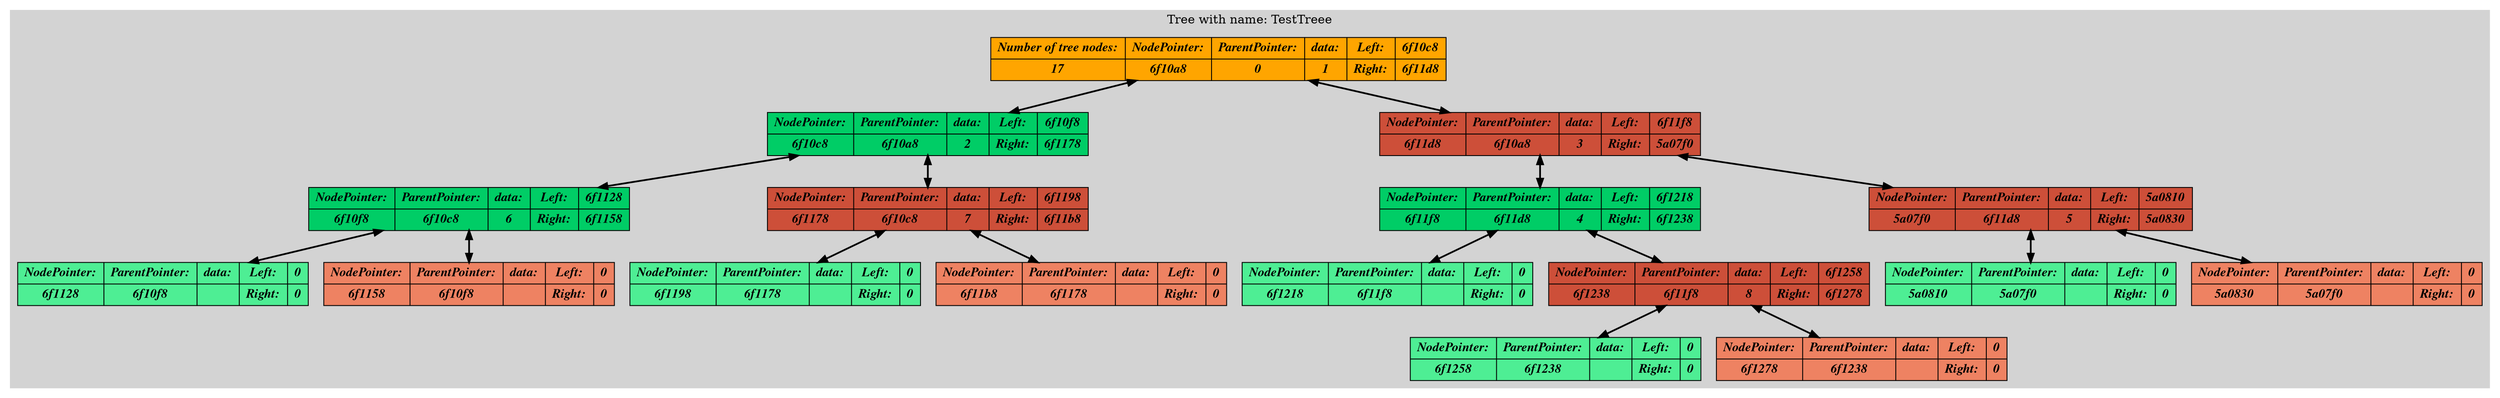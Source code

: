 digraph G{
node [ fontname="times bold italic", fontsize=15];
rankdir=HR;
subgraph clusterlist {
style=filled;
color=lightgrey;
7278760 [shape=record, label="{Number of tree nodes: | 17} | {NodePointer:  | 6f10a8} | {ParentPointer: | 0} | {data: | 1} | {Left: | Right:} | {6f10c8 | 6f11d8}",style="filled",fillcolor="orange"];
7278760->7278792[dir="both";style="bold"];
7278760->7279064[dir="both";style="bold"];
7279064 [shape=record, label="{NodePointer:  | 6f11d8} | {ParentPointer: | 6f10a8} | {data: | 3} | {Left: | Right:} | {6f11f8 | 5a07f0}",style="filled",fillcolor="tomato3"];
7279064->7279096[dir="both";style="bold"];
7279064->5900272[dir="both";style="bold"];
5900272 [shape=record, label="{NodePointer:  | 5a07f0} | {ParentPointer: | 6f11d8} | {data: | 5} | {Left: | Right:} | {5a0810 | 5a0830}",style="filled",fillcolor="tomato3"];
5900272->5900304[dir="both";style="bold"];
5900272->5900336[dir="both";style="bold"];
5900336 [shape=record, label="{NodePointer:  | 5a0830} | {ParentPointer: | 5a07f0} | {data: | } | {Left: | Right:} | {0 | 0}",style="filled",fillcolor="salmon2"];
5900304 [shape=record, label="{NodePointer:  | 5a0810} | {ParentPointer: | 5a07f0} | {data: | } | {Left: | Right:} | {0 | 0}",style="filled",fillcolor="seagreen2"];
7279096 [shape=record, label="{NodePointer:  | 6f11f8} | {ParentPointer: | 6f11d8} | {data: | 4} | {Left: | Right:} | {6f1218 | 6f1238}",style="filled",fillcolor="springgreen3"];
7279096->7279128[dir="both";style="bold"];
7279096->7279160[dir="both";style="bold"];
7279160 [shape=record, label="{NodePointer:  | 6f1238} | {ParentPointer: | 6f11f8} | {data: | 8} | {Left: | Right:} | {6f1258 | 6f1278}",style="filled",fillcolor="tomato3"];
7279160->7279192[dir="both";style="bold"];
7279160->7279224[dir="both";style="bold"];
7279224 [shape=record, label="{NodePointer:  | 6f1278} | {ParentPointer: | 6f1238} | {data: | } | {Left: | Right:} | {0 | 0}",style="filled",fillcolor="salmon2"];
7279192 [shape=record, label="{NodePointer:  | 6f1258} | {ParentPointer: | 6f1238} | {data: | } | {Left: | Right:} | {0 | 0}",style="filled",fillcolor="seagreen2"];
7279128 [shape=record, label="{NodePointer:  | 6f1218} | {ParentPointer: | 6f11f8} | {data: | } | {Left: | Right:} | {0 | 0}",style="filled",fillcolor="seagreen2"];
7278792 [shape=record, label="{NodePointer:  | 6f10c8} | {ParentPointer: | 6f10a8} | {data: | 2} | {Left: | Right:} | {6f10f8 | 6f1178}",style="filled",fillcolor="springgreen3"];
7278792->7278840[dir="both";style="bold"];
7278792->7278968[dir="both";style="bold"];
7278968 [shape=record, label="{NodePointer:  | 6f1178} | {ParentPointer: | 6f10c8} | {data: | 7} | {Left: | Right:} | {6f1198 | 6f11b8}",style="filled",fillcolor="tomato3"];
7278968->7279000[dir="both";style="bold"];
7278968->7279032[dir="both";style="bold"];
7279032 [shape=record, label="{NodePointer:  | 6f11b8} | {ParentPointer: | 6f1178} | {data: | } | {Left: | Right:} | {0 | 0}",style="filled",fillcolor="salmon2"];
7279000 [shape=record, label="{NodePointer:  | 6f1198} | {ParentPointer: | 6f1178} | {data: | } | {Left: | Right:} | {0 | 0}",style="filled",fillcolor="seagreen2"];
7278840 [shape=record, label="{NodePointer:  | 6f10f8} | {ParentPointer: | 6f10c8} | {data: | 6} | {Left: | Right:} | {6f1128 | 6f1158}",style="filled",fillcolor="springgreen3"];
7278840->7278888[dir="both";style="bold"];
7278840->7278936[dir="both";style="bold"];
7278936 [shape=record, label="{NodePointer:  | 6f1158} | {ParentPointer: | 6f10f8} | {data: | } | {Left: | Right:} | {0 | 0}",style="filled",fillcolor="salmon2"];
7278888 [shape=record, label="{NodePointer:  | 6f1128} | {ParentPointer: | 6f10f8} | {data: | } | {Left: | Right:} | {0 | 0}",style="filled",fillcolor="seagreen2"];
label = "Tree with name: TestTreee"}
}
